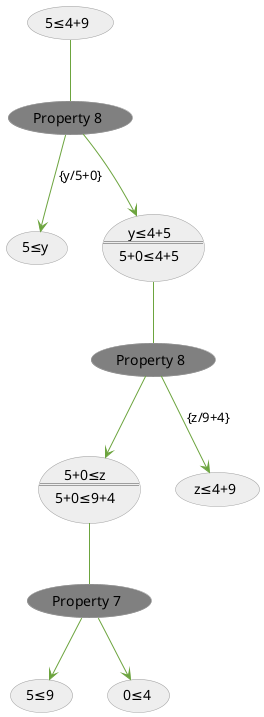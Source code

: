 @startuml
skinparam shadowing false
skinparam stereotypeCBackgroundColor #5B9BD5

skinparam usecase{
    BackgroundColor #EEEEEE
    BorderColor #9E9E9E
    ArrowColor #6CA43E
    ActorBorderColor #6CA43E
}

(Property 8) as (_1)#grey
(Property 8) as (_3)#grey
(Property 7) as (_4)#grey

(5≤4+9) as (1)
(5≤y) as (2)
usecase 3 as "y≤4+5
==
5+0≤4+5"
usecase 4 as "5+0≤z
==
5+0≤9+4"
(z≤4+9) as (5)
(5≤9) as (6)
(0≤4) as (7)

(1) -- (_1)
(_1) --> (2) : {y/5+0}
(_1) --> (3)
(3) -- (_3)
(_3) --> (4)
(_3) --> (5) : {z/9+4}
(4) -- (_4)
(_4) --> (6)
(_4) --> (7)

@enduml
